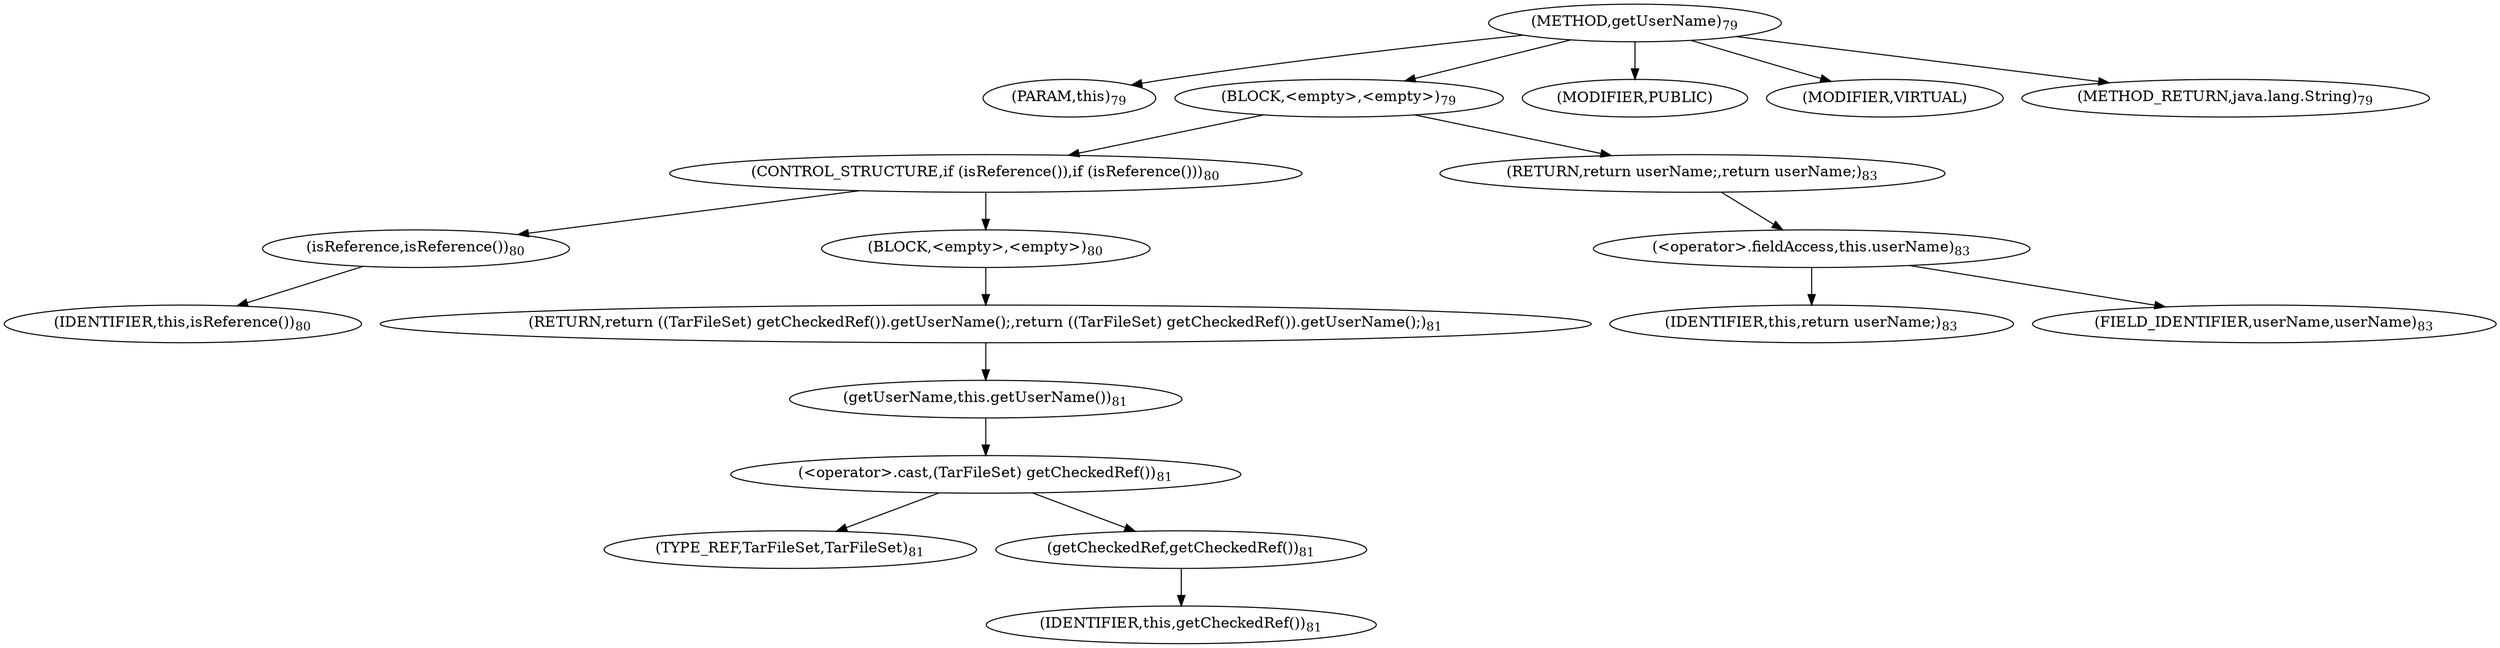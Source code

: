 digraph "getUserName" {  
"158" [label = <(METHOD,getUserName)<SUB>79</SUB>> ]
"13" [label = <(PARAM,this)<SUB>79</SUB>> ]
"159" [label = <(BLOCK,&lt;empty&gt;,&lt;empty&gt;)<SUB>79</SUB>> ]
"160" [label = <(CONTROL_STRUCTURE,if (isReference()),if (isReference()))<SUB>80</SUB>> ]
"161" [label = <(isReference,isReference())<SUB>80</SUB>> ]
"12" [label = <(IDENTIFIER,this,isReference())<SUB>80</SUB>> ]
"162" [label = <(BLOCK,&lt;empty&gt;,&lt;empty&gt;)<SUB>80</SUB>> ]
"163" [label = <(RETURN,return ((TarFileSet) getCheckedRef()).getUserName();,return ((TarFileSet) getCheckedRef()).getUserName();)<SUB>81</SUB>> ]
"164" [label = <(getUserName,this.getUserName())<SUB>81</SUB>> ]
"165" [label = <(&lt;operator&gt;.cast,(TarFileSet) getCheckedRef())<SUB>81</SUB>> ]
"166" [label = <(TYPE_REF,TarFileSet,TarFileSet)<SUB>81</SUB>> ]
"167" [label = <(getCheckedRef,getCheckedRef())<SUB>81</SUB>> ]
"14" [label = <(IDENTIFIER,this,getCheckedRef())<SUB>81</SUB>> ]
"168" [label = <(RETURN,return userName;,return userName;)<SUB>83</SUB>> ]
"169" [label = <(&lt;operator&gt;.fieldAccess,this.userName)<SUB>83</SUB>> ]
"170" [label = <(IDENTIFIER,this,return userName;)<SUB>83</SUB>> ]
"171" [label = <(FIELD_IDENTIFIER,userName,userName)<SUB>83</SUB>> ]
"172" [label = <(MODIFIER,PUBLIC)> ]
"173" [label = <(MODIFIER,VIRTUAL)> ]
"174" [label = <(METHOD_RETURN,java.lang.String)<SUB>79</SUB>> ]
  "158" -> "13" 
  "158" -> "159" 
  "158" -> "172" 
  "158" -> "173" 
  "158" -> "174" 
  "159" -> "160" 
  "159" -> "168" 
  "160" -> "161" 
  "160" -> "162" 
  "161" -> "12" 
  "162" -> "163" 
  "163" -> "164" 
  "164" -> "165" 
  "165" -> "166" 
  "165" -> "167" 
  "167" -> "14" 
  "168" -> "169" 
  "169" -> "170" 
  "169" -> "171" 
}
